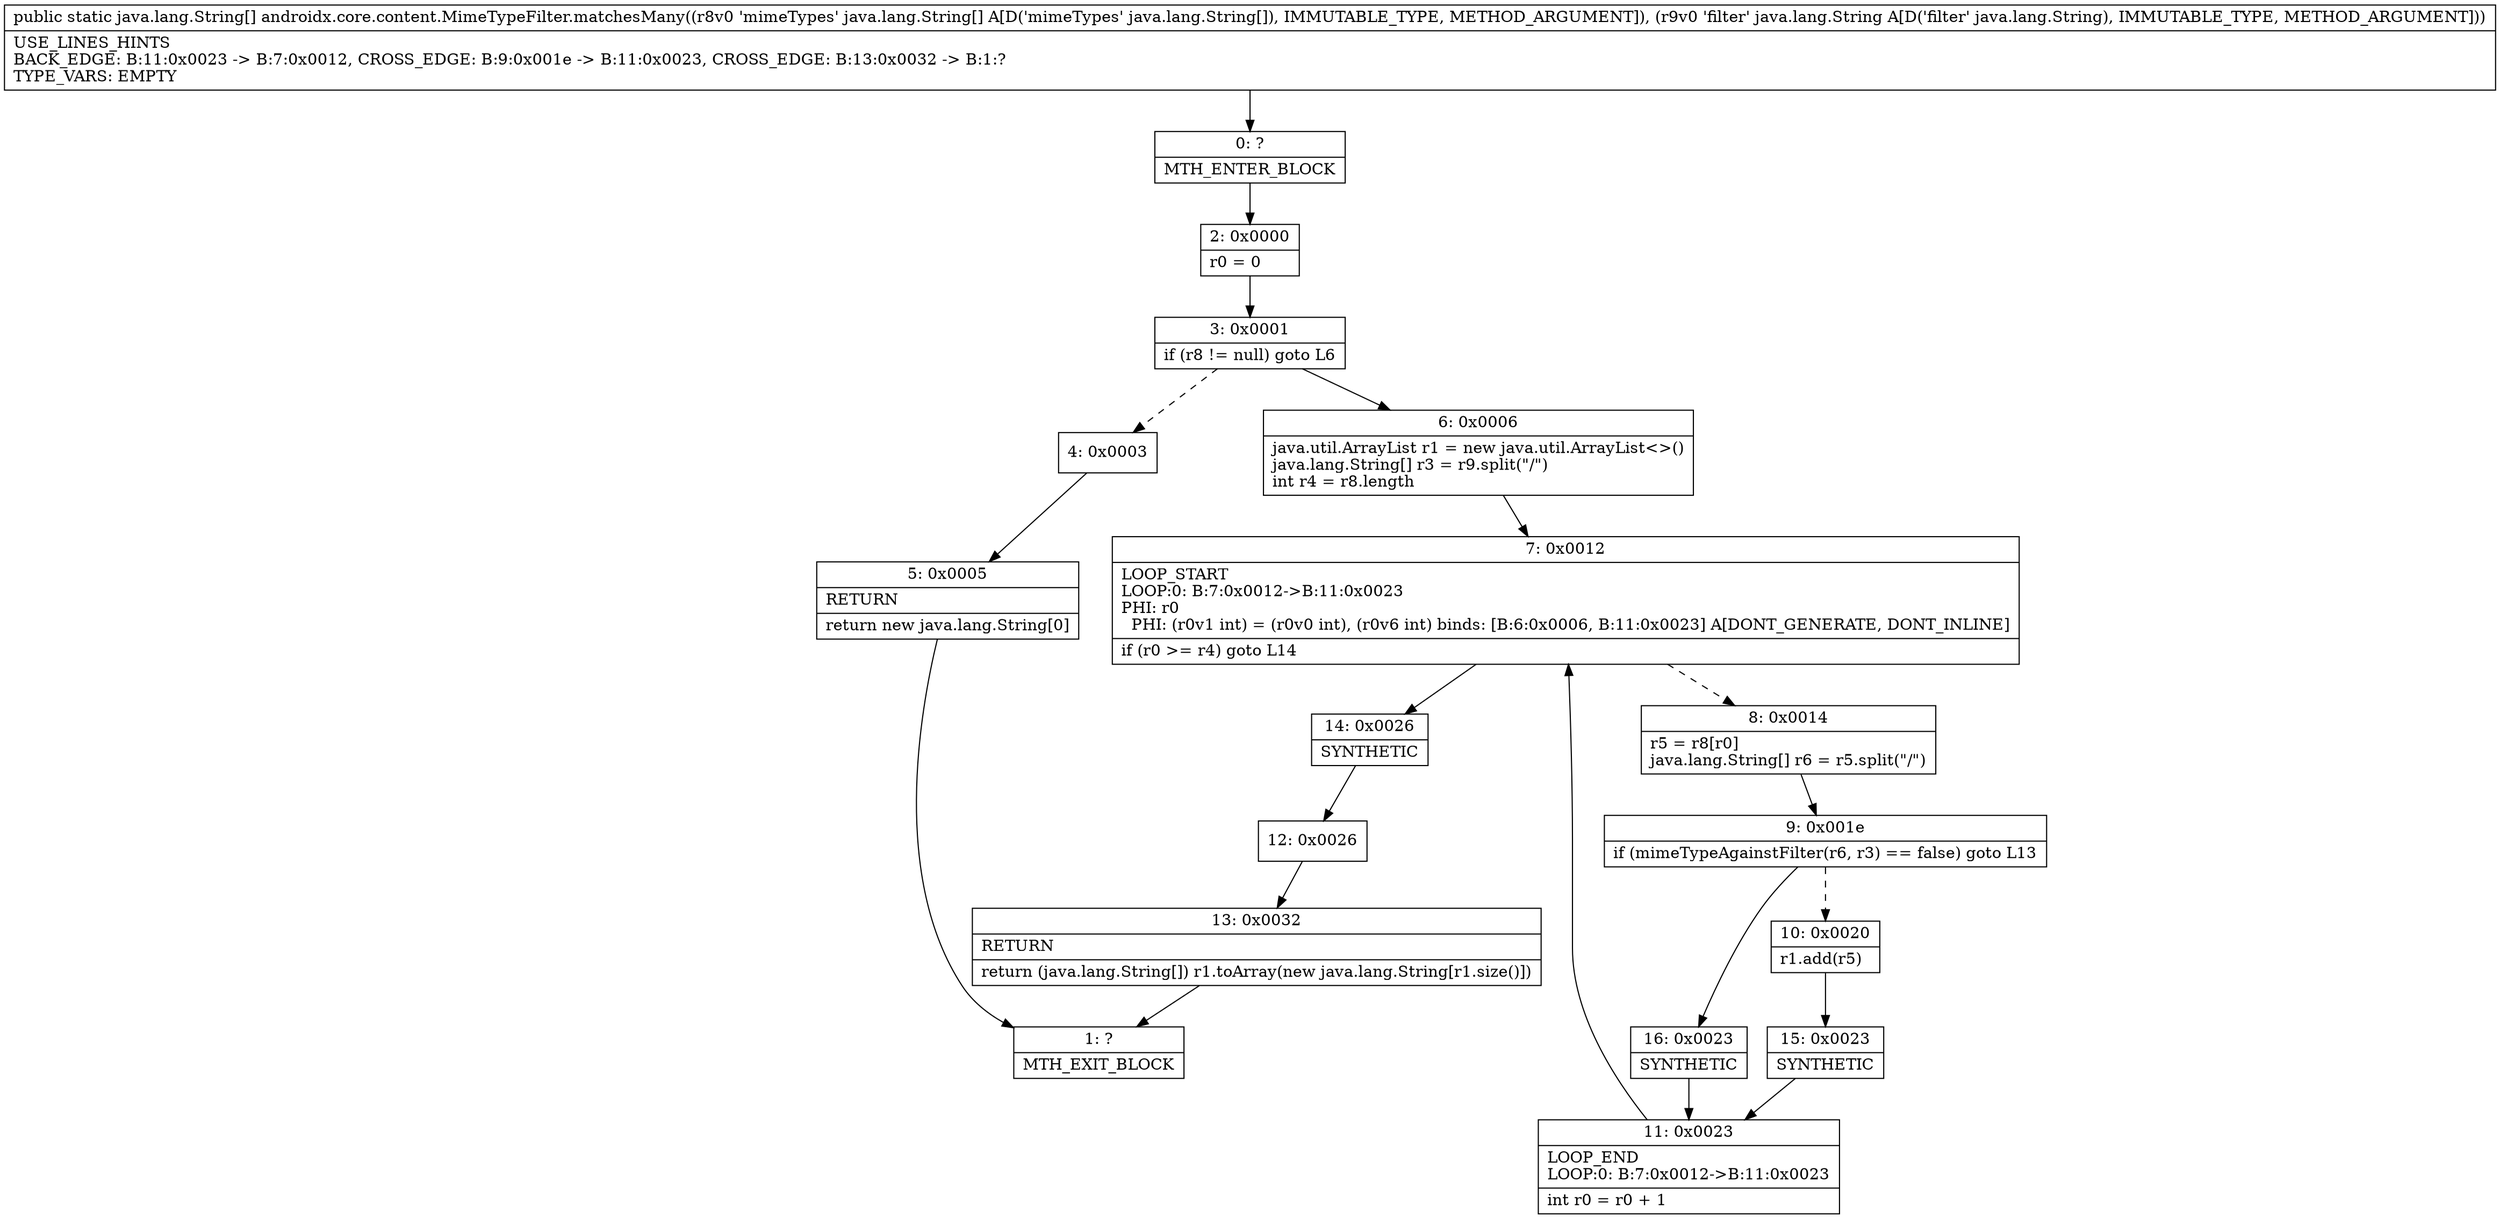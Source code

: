 digraph "CFG forandroidx.core.content.MimeTypeFilter.matchesMany([Ljava\/lang\/String;Ljava\/lang\/String;)[Ljava\/lang\/String;" {
Node_0 [shape=record,label="{0\:\ ?|MTH_ENTER_BLOCK\l}"];
Node_2 [shape=record,label="{2\:\ 0x0000|r0 = 0\l}"];
Node_3 [shape=record,label="{3\:\ 0x0001|if (r8 != null) goto L6\l}"];
Node_4 [shape=record,label="{4\:\ 0x0003}"];
Node_5 [shape=record,label="{5\:\ 0x0005|RETURN\l|return new java.lang.String[0]\l}"];
Node_1 [shape=record,label="{1\:\ ?|MTH_EXIT_BLOCK\l}"];
Node_6 [shape=record,label="{6\:\ 0x0006|java.util.ArrayList r1 = new java.util.ArrayList\<\>()\ljava.lang.String[] r3 = r9.split(\"\/\")\lint r4 = r8.length\l}"];
Node_7 [shape=record,label="{7\:\ 0x0012|LOOP_START\lLOOP:0: B:7:0x0012\-\>B:11:0x0023\lPHI: r0 \l  PHI: (r0v1 int) = (r0v0 int), (r0v6 int) binds: [B:6:0x0006, B:11:0x0023] A[DONT_GENERATE, DONT_INLINE]\l|if (r0 \>= r4) goto L14\l}"];
Node_8 [shape=record,label="{8\:\ 0x0014|r5 = r8[r0]\ljava.lang.String[] r6 = r5.split(\"\/\")\l}"];
Node_9 [shape=record,label="{9\:\ 0x001e|if (mimeTypeAgainstFilter(r6, r3) == false) goto L13\l}"];
Node_10 [shape=record,label="{10\:\ 0x0020|r1.add(r5)\l}"];
Node_15 [shape=record,label="{15\:\ 0x0023|SYNTHETIC\l}"];
Node_11 [shape=record,label="{11\:\ 0x0023|LOOP_END\lLOOP:0: B:7:0x0012\-\>B:11:0x0023\l|int r0 = r0 + 1\l}"];
Node_16 [shape=record,label="{16\:\ 0x0023|SYNTHETIC\l}"];
Node_14 [shape=record,label="{14\:\ 0x0026|SYNTHETIC\l}"];
Node_12 [shape=record,label="{12\:\ 0x0026}"];
Node_13 [shape=record,label="{13\:\ 0x0032|RETURN\l|return (java.lang.String[]) r1.toArray(new java.lang.String[r1.size()])\l}"];
MethodNode[shape=record,label="{public static java.lang.String[] androidx.core.content.MimeTypeFilter.matchesMany((r8v0 'mimeTypes' java.lang.String[] A[D('mimeTypes' java.lang.String[]), IMMUTABLE_TYPE, METHOD_ARGUMENT]), (r9v0 'filter' java.lang.String A[D('filter' java.lang.String), IMMUTABLE_TYPE, METHOD_ARGUMENT]))  | USE_LINES_HINTS\lBACK_EDGE: B:11:0x0023 \-\> B:7:0x0012, CROSS_EDGE: B:9:0x001e \-\> B:11:0x0023, CROSS_EDGE: B:13:0x0032 \-\> B:1:?\lTYPE_VARS: EMPTY\l}"];
MethodNode -> Node_0;Node_0 -> Node_2;
Node_2 -> Node_3;
Node_3 -> Node_4[style=dashed];
Node_3 -> Node_6;
Node_4 -> Node_5;
Node_5 -> Node_1;
Node_6 -> Node_7;
Node_7 -> Node_8[style=dashed];
Node_7 -> Node_14;
Node_8 -> Node_9;
Node_9 -> Node_10[style=dashed];
Node_9 -> Node_16;
Node_10 -> Node_15;
Node_15 -> Node_11;
Node_11 -> Node_7;
Node_16 -> Node_11;
Node_14 -> Node_12;
Node_12 -> Node_13;
Node_13 -> Node_1;
}

